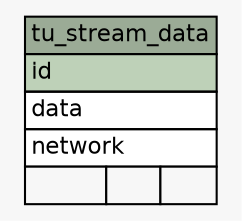 // dot 2.26.3 on Linux 3.0.0-1-amd64
// SchemaSpy rev 590
digraph "tu_stream_data" {
  graph [
    rankdir="RL"
    bgcolor="#f7f7f7"
    nodesep="0.18"
    ranksep="0.46"
    fontname="Helvetica"
    fontsize="11"
  ];
  node [
    fontname="Helvetica"
    fontsize="11"
    shape="plaintext"
  ];
  edge [
    arrowsize="0.8"
  ];
  "tu_stream_data" [
    label=<
    <TABLE BORDER="0" CELLBORDER="1" CELLSPACING="0" BGCOLOR="#ffffff">
      <TR><TD COLSPAN="3" BGCOLOR="#9bab96" ALIGN="CENTER">tu_stream_data</TD></TR>
      <TR><TD PORT="id" COLSPAN="3" BGCOLOR="#bed1b8" ALIGN="LEFT">id</TD></TR>
      <TR><TD PORT="data" COLSPAN="3" ALIGN="LEFT">data</TD></TR>
      <TR><TD PORT="network" COLSPAN="3" ALIGN="LEFT">network</TD></TR>
      <TR><TD ALIGN="LEFT" BGCOLOR="#f7f7f7">  </TD><TD ALIGN="RIGHT" BGCOLOR="#f7f7f7">  </TD><TD ALIGN="RIGHT" BGCOLOR="#f7f7f7">  </TD></TR>
    </TABLE>>
    URL="tables/tu_stream_data.html"
    tooltip="tu_stream_data"
  ];
}

